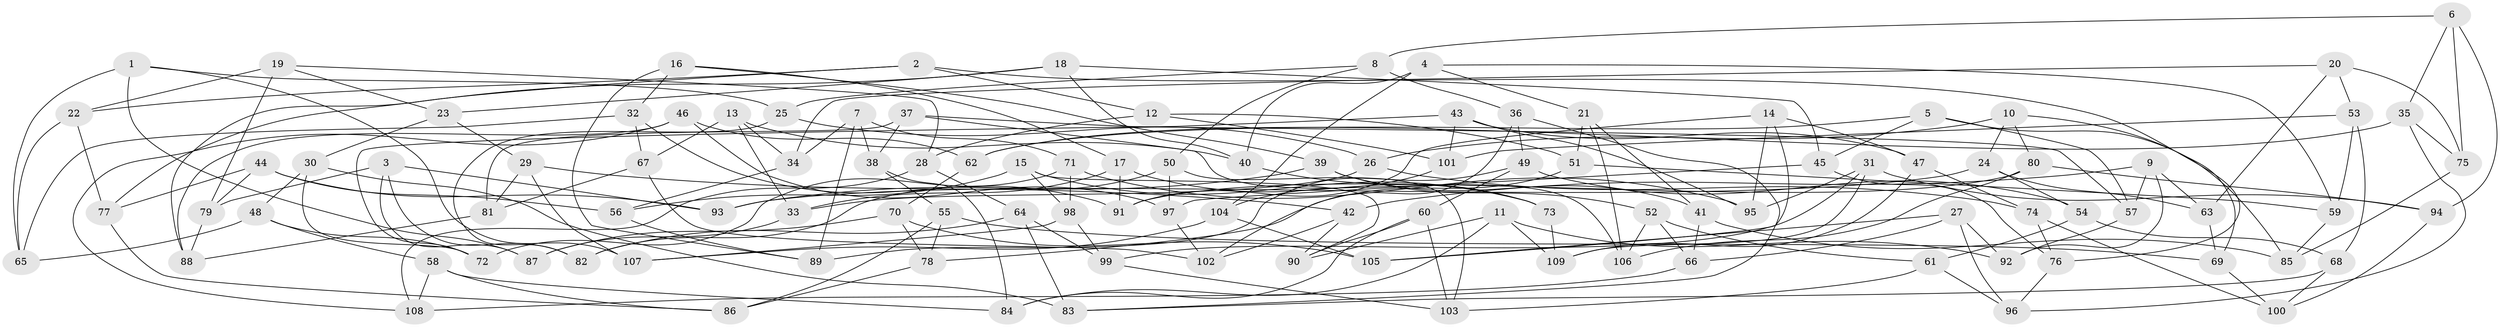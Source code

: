 // Generated by graph-tools (version 1.1) at 2025/58/03/09/25 04:58:05]
// undirected, 109 vertices, 218 edges
graph export_dot {
graph [start="1"]
  node [color=gray90,style=filled];
  1;
  2;
  3;
  4;
  5;
  6;
  7;
  8;
  9;
  10;
  11;
  12;
  13;
  14;
  15;
  16;
  17;
  18;
  19;
  20;
  21;
  22;
  23;
  24;
  25;
  26;
  27;
  28;
  29;
  30;
  31;
  32;
  33;
  34;
  35;
  36;
  37;
  38;
  39;
  40;
  41;
  42;
  43;
  44;
  45;
  46;
  47;
  48;
  49;
  50;
  51;
  52;
  53;
  54;
  55;
  56;
  57;
  58;
  59;
  60;
  61;
  62;
  63;
  64;
  65;
  66;
  67;
  68;
  69;
  70;
  71;
  72;
  73;
  74;
  75;
  76;
  77;
  78;
  79;
  80;
  81;
  82;
  83;
  84;
  85;
  86;
  87;
  88;
  89;
  90;
  91;
  92;
  93;
  94;
  95;
  96;
  97;
  98;
  99;
  100;
  101;
  102;
  103;
  104;
  105;
  106;
  107;
  108;
  109;
  1 -- 87;
  1 -- 65;
  1 -- 25;
  1 -- 107;
  2 -- 12;
  2 -- 88;
  2 -- 22;
  2 -- 76;
  3 -- 82;
  3 -- 79;
  3 -- 93;
  3 -- 87;
  4 -- 21;
  4 -- 104;
  4 -- 59;
  4 -- 40;
  5 -- 45;
  5 -- 62;
  5 -- 57;
  5 -- 85;
  6 -- 75;
  6 -- 94;
  6 -- 8;
  6 -- 35;
  7 -- 89;
  7 -- 71;
  7 -- 38;
  7 -- 34;
  8 -- 50;
  8 -- 25;
  8 -- 36;
  9 -- 42;
  9 -- 92;
  9 -- 63;
  9 -- 57;
  10 -- 69;
  10 -- 80;
  10 -- 26;
  10 -- 24;
  11 -- 84;
  11 -- 92;
  11 -- 90;
  11 -- 109;
  12 -- 101;
  12 -- 28;
  12 -- 51;
  13 -- 33;
  13 -- 34;
  13 -- 40;
  13 -- 67;
  14 -- 47;
  14 -- 105;
  14 -- 95;
  14 -- 91;
  15 -- 90;
  15 -- 73;
  15 -- 56;
  15 -- 98;
  16 -- 89;
  16 -- 32;
  16 -- 39;
  16 -- 17;
  17 -- 91;
  17 -- 73;
  17 -- 33;
  18 -- 40;
  18 -- 23;
  18 -- 45;
  18 -- 77;
  19 -- 22;
  19 -- 28;
  19 -- 79;
  19 -- 23;
  20 -- 75;
  20 -- 34;
  20 -- 63;
  20 -- 53;
  21 -- 41;
  21 -- 106;
  21 -- 51;
  22 -- 65;
  22 -- 77;
  23 -- 29;
  23 -- 30;
  24 -- 93;
  24 -- 54;
  24 -- 63;
  25 -- 26;
  25 -- 82;
  26 -- 74;
  26 -- 33;
  27 -- 105;
  27 -- 66;
  27 -- 96;
  27 -- 92;
  28 -- 64;
  28 -- 108;
  29 -- 107;
  29 -- 81;
  29 -- 42;
  30 -- 48;
  30 -- 83;
  30 -- 72;
  31 -- 109;
  31 -- 94;
  31 -- 99;
  31 -- 95;
  32 -- 67;
  32 -- 65;
  32 -- 91;
  33 -- 87;
  34 -- 56;
  35 -- 62;
  35 -- 96;
  35 -- 75;
  36 -- 49;
  36 -- 83;
  36 -- 102;
  37 -- 38;
  37 -- 106;
  37 -- 81;
  37 -- 57;
  38 -- 84;
  38 -- 55;
  39 -- 52;
  39 -- 93;
  39 -- 41;
  40 -- 73;
  41 -- 85;
  41 -- 66;
  42 -- 102;
  42 -- 90;
  43 -- 101;
  43 -- 47;
  43 -- 95;
  43 -- 72;
  44 -- 79;
  44 -- 93;
  44 -- 56;
  44 -- 77;
  45 -- 76;
  45 -- 97;
  46 -- 62;
  46 -- 108;
  46 -- 88;
  46 -- 97;
  47 -- 109;
  47 -- 74;
  48 -- 58;
  48 -- 65;
  48 -- 72;
  49 -- 89;
  49 -- 60;
  49 -- 54;
  50 -- 97;
  50 -- 82;
  50 -- 103;
  51 -- 59;
  51 -- 78;
  52 -- 61;
  52 -- 106;
  52 -- 66;
  53 -- 59;
  53 -- 68;
  53 -- 101;
  54 -- 68;
  54 -- 61;
  55 -- 78;
  55 -- 86;
  55 -- 69;
  56 -- 89;
  57 -- 92;
  58 -- 84;
  58 -- 108;
  58 -- 86;
  59 -- 85;
  60 -- 84;
  60 -- 103;
  60 -- 90;
  61 -- 96;
  61 -- 103;
  62 -- 70;
  63 -- 69;
  64 -- 82;
  64 -- 83;
  64 -- 99;
  66 -- 108;
  67 -- 102;
  67 -- 81;
  68 -- 100;
  68 -- 83;
  69 -- 100;
  70 -- 87;
  70 -- 105;
  70 -- 78;
  71 -- 98;
  71 -- 95;
  71 -- 72;
  73 -- 109;
  74 -- 76;
  74 -- 100;
  75 -- 85;
  76 -- 96;
  77 -- 86;
  78 -- 86;
  79 -- 88;
  80 -- 91;
  80 -- 106;
  80 -- 94;
  81 -- 88;
  94 -- 100;
  97 -- 102;
  98 -- 107;
  98 -- 99;
  99 -- 103;
  101 -- 104;
  104 -- 107;
  104 -- 105;
}
